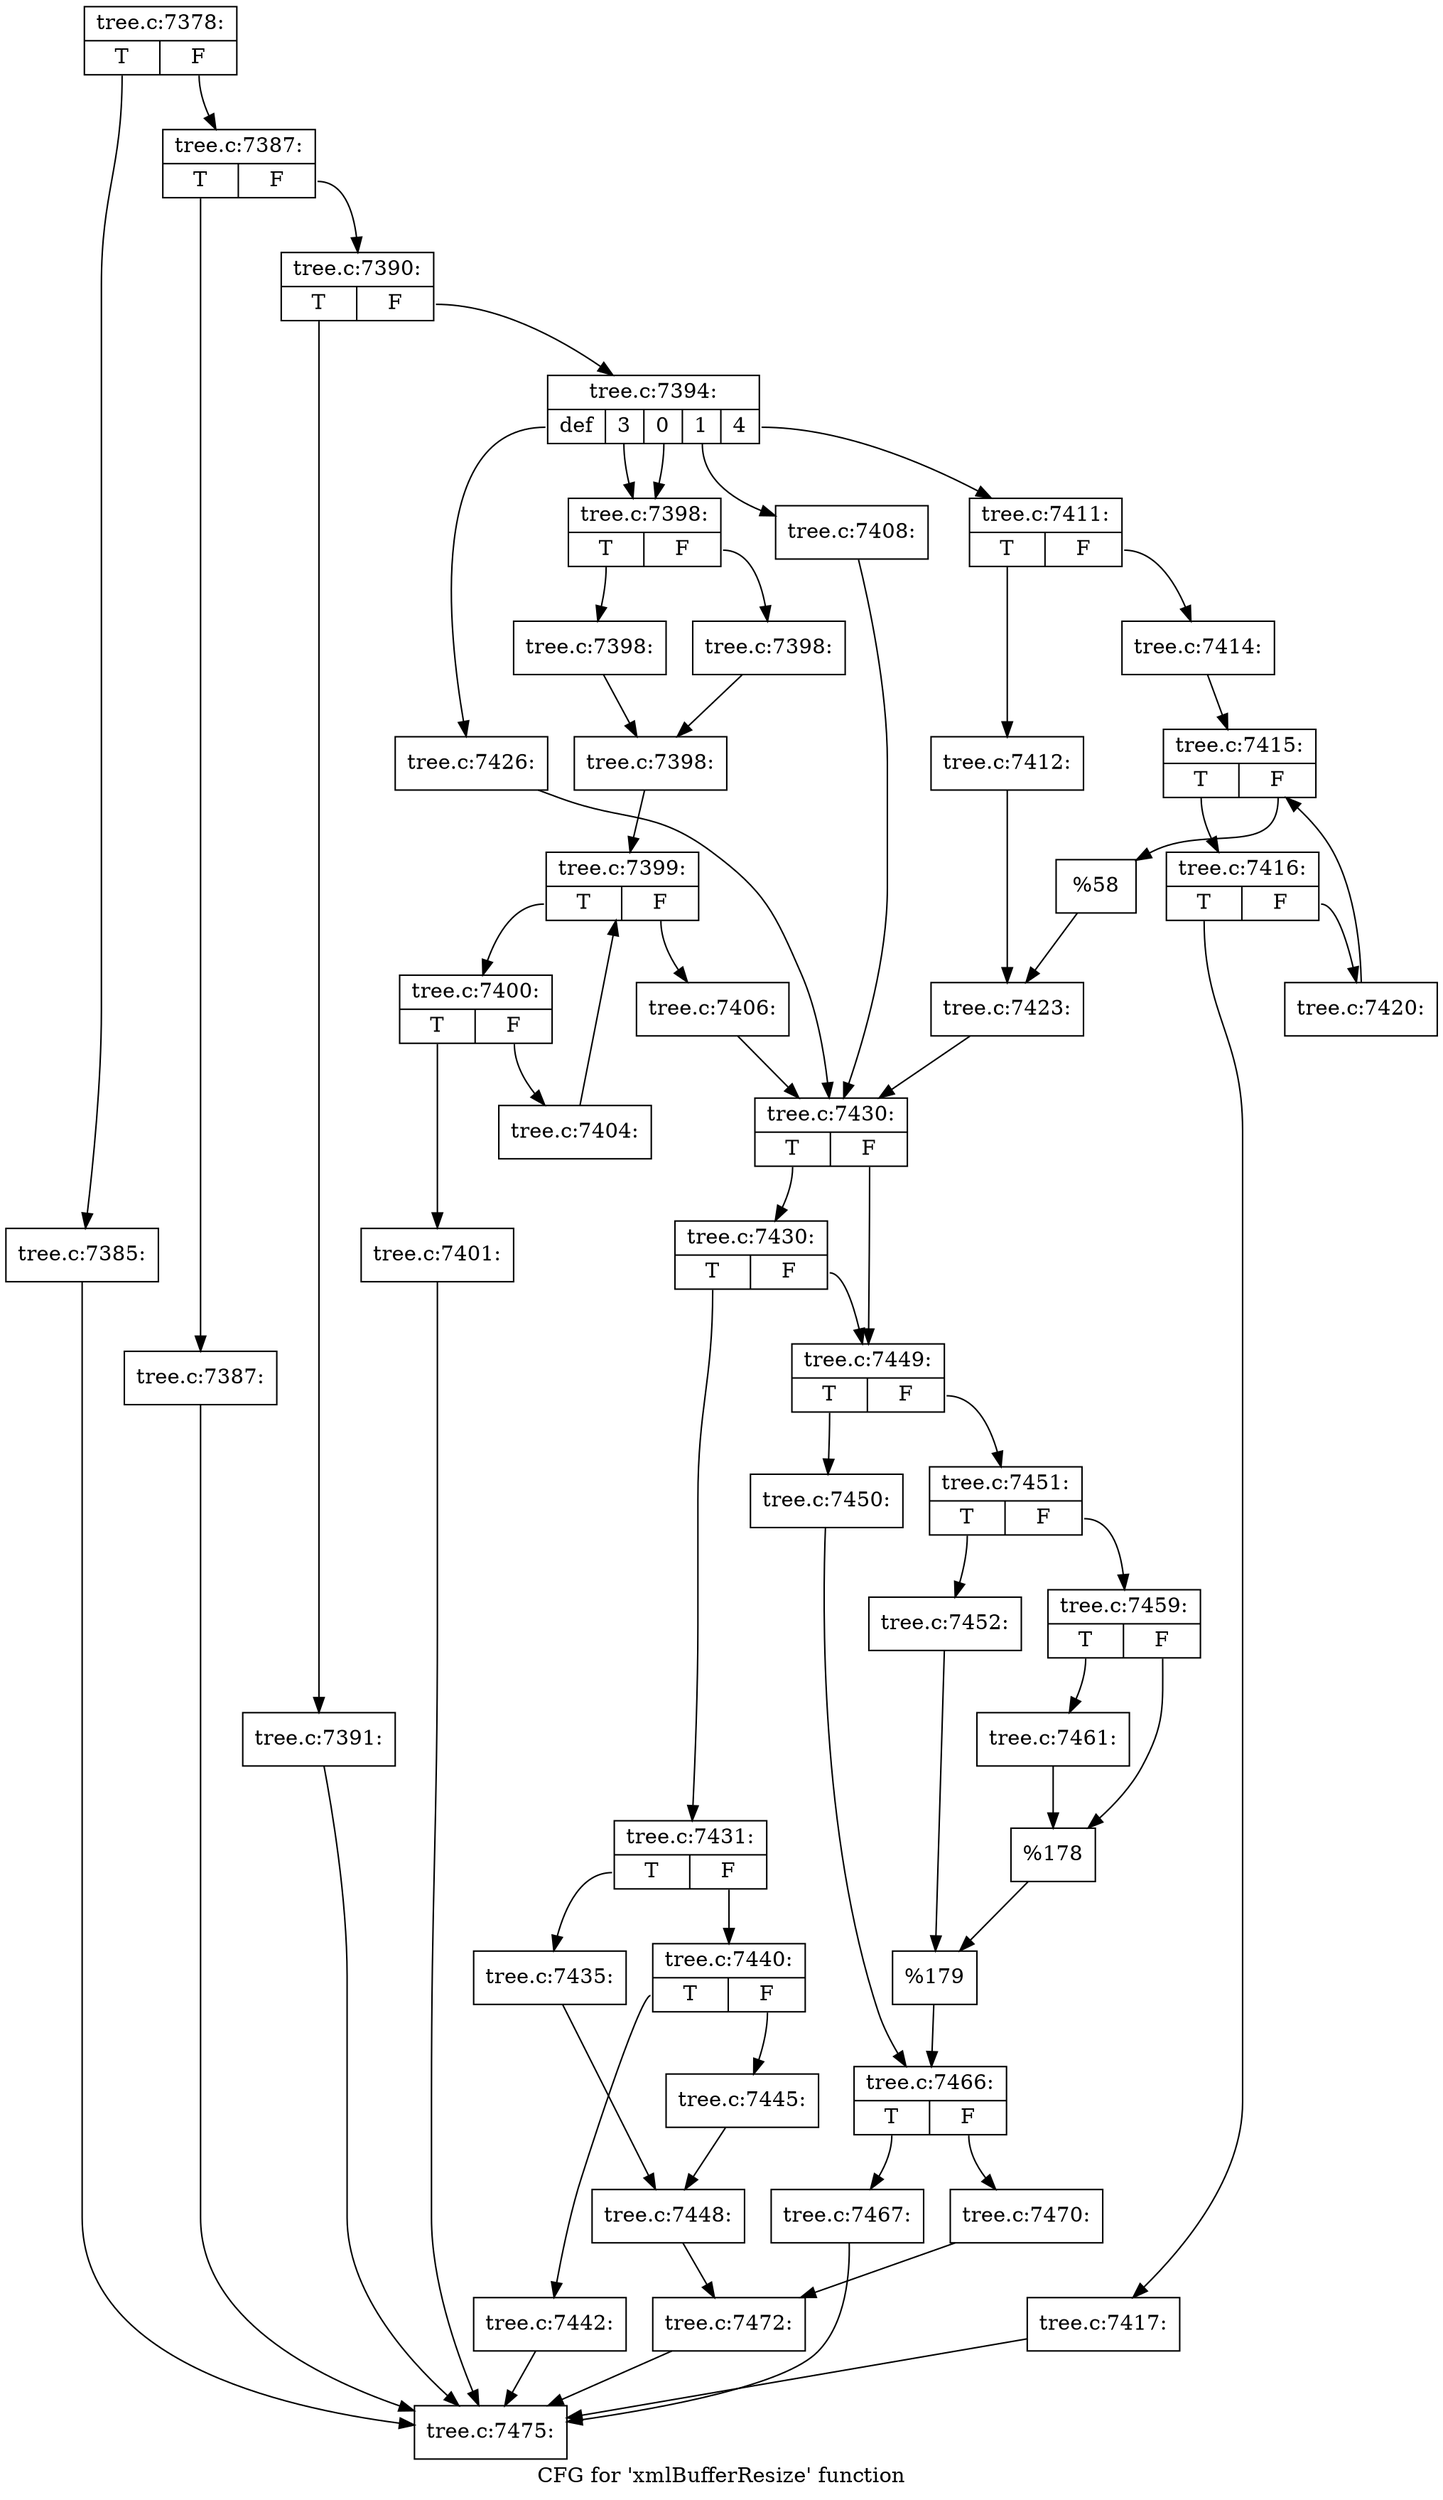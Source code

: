 digraph "CFG for 'xmlBufferResize' function" {
	label="CFG for 'xmlBufferResize' function";

	Node0x46a1830 [shape=record,label="{tree.c:7378:|{<s0>T|<s1>F}}"];
	Node0x46a1830:s0 -> Node0x46a2a10;
	Node0x46a1830:s1 -> Node0x46a2a60;
	Node0x46a2a10 [shape=record,label="{tree.c:7385:}"];
	Node0x46a2a10 -> Node0x46a1b20;
	Node0x46a2a60 [shape=record,label="{tree.c:7387:|{<s0>T|<s1>F}}"];
	Node0x46a2a60:s0 -> Node0x46a2ef0;
	Node0x46a2a60:s1 -> Node0x46a2f40;
	Node0x46a2ef0 [shape=record,label="{tree.c:7387:}"];
	Node0x46a2ef0 -> Node0x46a1b20;
	Node0x46a2f40 [shape=record,label="{tree.c:7390:|{<s0>T|<s1>F}}"];
	Node0x46a2f40:s0 -> Node0x46a3500;
	Node0x46a2f40:s1 -> Node0x46a3550;
	Node0x46a3500 [shape=record,label="{tree.c:7391:}"];
	Node0x46a3500 -> Node0x46a1b20;
	Node0x46a3550 [shape=record,label="{tree.c:7394:|{<s0>def|<s1>3|<s2>0|<s3>1|<s4>4}}"];
	Node0x46a3550:s0 -> Node0x46a3ce0;
	Node0x46a3550:s1 -> Node0x46a4020;
	Node0x46a3550:s2 -> Node0x46a4020;
	Node0x46a3550:s3 -> Node0x46a59e0;
	Node0x46a3550:s4 -> Node0x46a5d10;
	Node0x46a4020 [shape=record,label="{tree.c:7398:|{<s0>T|<s1>F}}"];
	Node0x46a4020:s0 -> Node0x46a4130;
	Node0x46a4020:s1 -> Node0x46a4180;
	Node0x46a4130 [shape=record,label="{tree.c:7398:}"];
	Node0x46a4130 -> Node0x46a41d0;
	Node0x46a4180 [shape=record,label="{tree.c:7398:}"];
	Node0x46a4180 -> Node0x46a41d0;
	Node0x46a41d0 [shape=record,label="{tree.c:7398:}"];
	Node0x46a41d0 -> Node0x46a4af0;
	Node0x46a4af0 [shape=record,label="{tree.c:7399:|{<s0>T|<s1>F}}"];
	Node0x46a4af0:s0 -> Node0x46a4f10;
	Node0x46a4af0:s1 -> Node0x46a4d10;
	Node0x46a4f10 [shape=record,label="{tree.c:7400:|{<s0>T|<s1>F}}"];
	Node0x46a4f10:s0 -> Node0x46a5100;
	Node0x46a4f10:s1 -> Node0x46a5150;
	Node0x46a5100 [shape=record,label="{tree.c:7401:}"];
	Node0x46a5100 -> Node0x46a1b20;
	Node0x46a5150 [shape=record,label="{tree.c:7404:}"];
	Node0x46a5150 -> Node0x46a4af0;
	Node0x46a4d10 [shape=record,label="{tree.c:7406:}"];
	Node0x46a4d10 -> Node0x46a3ad0;
	Node0x46a59e0 [shape=record,label="{tree.c:7408:}"];
	Node0x46a59e0 -> Node0x46a3ad0;
	Node0x46a5d10 [shape=record,label="{tree.c:7411:|{<s0>T|<s1>F}}"];
	Node0x46a5d10:s0 -> Node0x46a5e00;
	Node0x46a5d10:s1 -> Node0x46a5ea0;
	Node0x46a5e00 [shape=record,label="{tree.c:7412:}"];
	Node0x46a5e00 -> Node0x46a5e50;
	Node0x46a5ea0 [shape=record,label="{tree.c:7414:}"];
	Node0x46a5ea0 -> Node0x46a6850;
	Node0x46a6850 [shape=record,label="{tree.c:7415:|{<s0>T|<s1>F}}"];
	Node0x46a6850:s0 -> Node0x46a6c70;
	Node0x46a6850:s1 -> Node0x46a6a70;
	Node0x46a6c70 [shape=record,label="{tree.c:7416:|{<s0>T|<s1>F}}"];
	Node0x46a6c70:s0 -> Node0x46a6e60;
	Node0x46a6c70:s1 -> Node0x46a6eb0;
	Node0x46a6e60 [shape=record,label="{tree.c:7417:}"];
	Node0x46a6e60 -> Node0x46a1b20;
	Node0x46a6eb0 [shape=record,label="{tree.c:7420:}"];
	Node0x46a6eb0 -> Node0x46a6850;
	Node0x46a6a70 [shape=record,label="{%58}"];
	Node0x46a6a70 -> Node0x46a5e50;
	Node0x46a5e50 [shape=record,label="{tree.c:7423:}"];
	Node0x46a5e50 -> Node0x46a3ad0;
	Node0x46a3ce0 [shape=record,label="{tree.c:7426:}"];
	Node0x46a3ce0 -> Node0x46a3ad0;
	Node0x46a3ad0 [shape=record,label="{tree.c:7430:|{<s0>T|<s1>F}}"];
	Node0x46a3ad0:s0 -> Node0x46a7c80;
	Node0x46a3ad0:s1 -> Node0x46a7c30;
	Node0x46a7c80 [shape=record,label="{tree.c:7430:|{<s0>T|<s1>F}}"];
	Node0x46a7c80:s0 -> Node0x46a7b90;
	Node0x46a7c80:s1 -> Node0x46a7c30;
	Node0x46a7b90 [shape=record,label="{tree.c:7431:|{<s0>T|<s1>F}}"];
	Node0x46a7b90:s0 -> Node0x46a8a40;
	Node0x46a7b90:s1 -> Node0x46a8ae0;
	Node0x46a8a40 [shape=record,label="{tree.c:7435:}"];
	Node0x46a8a40 -> Node0x46a8a90;
	Node0x46a8ae0 [shape=record,label="{tree.c:7440:|{<s0>T|<s1>F}}"];
	Node0x46a8ae0:s0 -> Node0x46aaa80;
	Node0x46a8ae0:s1 -> Node0x46aaad0;
	Node0x46aaa80 [shape=record,label="{tree.c:7442:}"];
	Node0x46aaa80 -> Node0x46a1b20;
	Node0x46aaad0 [shape=record,label="{tree.c:7445:}"];
	Node0x46aaad0 -> Node0x46a8a90;
	Node0x46a8a90 [shape=record,label="{tree.c:7448:}"];
	Node0x46a8a90 -> Node0x46a7be0;
	Node0x46a7c30 [shape=record,label="{tree.c:7449:|{<s0>T|<s1>F}}"];
	Node0x46a7c30:s0 -> Node0x46ab9a0;
	Node0x46a7c30:s1 -> Node0x46aba40;
	Node0x46ab9a0 [shape=record,label="{tree.c:7450:}"];
	Node0x46ab9a0 -> Node0x46ab9f0;
	Node0x46aba40 [shape=record,label="{tree.c:7451:|{<s0>T|<s1>F}}"];
	Node0x46aba40:s0 -> Node0x46ac2b0;
	Node0x46aba40:s1 -> Node0x46ac350;
	Node0x46ac2b0 [shape=record,label="{tree.c:7452:}"];
	Node0x46ac2b0 -> Node0x46ac300;
	Node0x46ac350 [shape=record,label="{tree.c:7459:|{<s0>T|<s1>F}}"];
	Node0x46ac350:s0 -> Node0x46ad390;
	Node0x46ac350:s1 -> Node0x46ad3e0;
	Node0x46ad390 [shape=record,label="{tree.c:7461:}"];
	Node0x46ad390 -> Node0x46ad3e0;
	Node0x46ad3e0 [shape=record,label="{%178}"];
	Node0x46ad3e0 -> Node0x46ac300;
	Node0x46ac300 [shape=record,label="{%179}"];
	Node0x46ac300 -> Node0x46ab9f0;
	Node0x46ab9f0 [shape=record,label="{tree.c:7466:|{<s0>T|<s1>F}}"];
	Node0x46ab9f0:s0 -> Node0x46adc40;
	Node0x46ab9f0:s1 -> Node0x46ae690;
	Node0x46adc40 [shape=record,label="{tree.c:7467:}"];
	Node0x46adc40 -> Node0x46a1b20;
	Node0x46ae690 [shape=record,label="{tree.c:7470:}"];
	Node0x46ae690 -> Node0x46a7be0;
	Node0x46a7be0 [shape=record,label="{tree.c:7472:}"];
	Node0x46a7be0 -> Node0x46a1b20;
	Node0x46a1b20 [shape=record,label="{tree.c:7475:}"];
}
